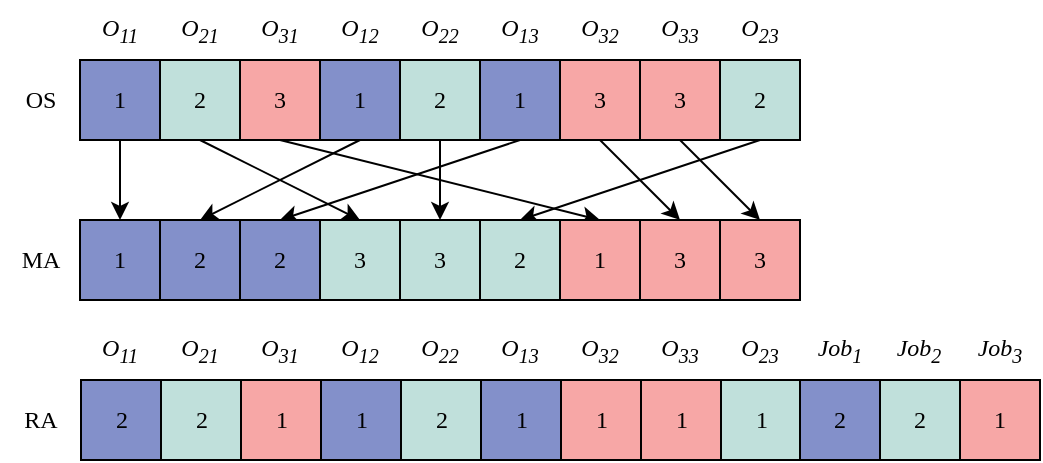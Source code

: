 <mxfile version="26.1.3">
  <diagram name="第 1 页" id="FliHqaYI9Ld0SkWBHxA6">
    <mxGraphModel dx="2074" dy="1098" grid="1" gridSize="10" guides="1" tooltips="1" connect="1" arrows="1" fold="1" page="1" pageScale="1" pageWidth="827" pageHeight="1169" math="0" shadow="0">
      <root>
        <mxCell id="0" />
        <mxCell id="1" parent="0" />
        <mxCell id="Ry1poMvAks46-VjdKIyW-1" value="&lt;i&gt;O&lt;sub&gt;11&lt;/sub&gt;&lt;/i&gt;" style="text;strokeColor=none;align=center;fillColor=none;html=1;verticalAlign=middle;whiteSpace=wrap;rounded=0;fontSize=12;fontFamily=Times New Roman;" vertex="1" parent="1">
          <mxGeometry x="160" y="650" width="40" height="30" as="geometry" />
        </mxCell>
        <mxCell id="Ry1poMvAks46-VjdKIyW-2" value="&lt;i&gt;O&lt;span&gt;&lt;sub&gt;12&lt;/sub&gt;&lt;/span&gt;&lt;/i&gt;" style="text;strokeColor=none;align=center;fillColor=none;html=1;verticalAlign=middle;whiteSpace=wrap;rounded=0;fontSize=12;fontFamily=Times New Roman;" vertex="1" parent="1">
          <mxGeometry x="280" y="650" width="40" height="30" as="geometry" />
        </mxCell>
        <mxCell id="Ry1poMvAks46-VjdKIyW-3" value="&lt;i&gt;O&lt;sub&gt;13&lt;/sub&gt;&lt;/i&gt;" style="text;strokeColor=none;align=center;fillColor=none;html=1;verticalAlign=middle;whiteSpace=wrap;rounded=0;fontSize=12;fontFamily=Times New Roman;" vertex="1" parent="1">
          <mxGeometry x="360" y="650" width="40" height="30" as="geometry" />
        </mxCell>
        <mxCell id="Ry1poMvAks46-VjdKIyW-4" value="&lt;i&gt;O&lt;sub&gt;33&lt;/sub&gt;&lt;/i&gt;" style="text;strokeColor=none;align=center;fillColor=none;html=1;verticalAlign=middle;whiteSpace=wrap;rounded=0;fontSize=12;fontFamily=Times New Roman;" vertex="1" parent="1">
          <mxGeometry x="440" y="650" width="40" height="30" as="geometry" />
        </mxCell>
        <mxCell id="Ry1poMvAks46-VjdKIyW-5" value="&lt;i&gt;O&lt;sub&gt;32&lt;/sub&gt;&lt;/i&gt;" style="text;strokeColor=none;align=center;fillColor=none;html=1;verticalAlign=middle;whiteSpace=wrap;rounded=0;fontSize=12;fontFamily=Times New Roman;" vertex="1" parent="1">
          <mxGeometry x="400" y="650" width="40" height="30" as="geometry" />
        </mxCell>
        <mxCell id="Ry1poMvAks46-VjdKIyW-6" value="&lt;i&gt;O&lt;sub&gt;31&lt;/sub&gt;&lt;/i&gt;" style="text;strokeColor=none;align=center;fillColor=none;html=1;verticalAlign=middle;whiteSpace=wrap;rounded=0;fontSize=12;fontFamily=Times New Roman;" vertex="1" parent="1">
          <mxGeometry x="240" y="650" width="40" height="30" as="geometry" />
        </mxCell>
        <mxCell id="Ry1poMvAks46-VjdKIyW-7" value="&lt;i&gt;O&lt;span&gt;&lt;sub&gt;21&lt;/sub&gt;&lt;/span&gt;&lt;/i&gt;" style="text;strokeColor=none;align=center;fillColor=none;html=1;verticalAlign=middle;whiteSpace=wrap;rounded=0;fontSize=12;fontFamily=Times New Roman;" vertex="1" parent="1">
          <mxGeometry x="200" y="650" width="40" height="30" as="geometry" />
        </mxCell>
        <mxCell id="Ry1poMvAks46-VjdKIyW-8" value="&lt;i&gt;O&lt;span&gt;&lt;sub&gt;23&lt;/sub&gt;&lt;/span&gt;&lt;/i&gt;" style="text;strokeColor=none;align=center;fillColor=none;html=1;verticalAlign=middle;whiteSpace=wrap;rounded=0;fontSize=12;fontFamily=Times New Roman;" vertex="1" parent="1">
          <mxGeometry x="480" y="650" width="40" height="30" as="geometry" />
        </mxCell>
        <mxCell id="Ry1poMvAks46-VjdKIyW-9" value="&lt;i&gt;O&lt;span&gt;&lt;sub&gt;22&lt;/sub&gt;&lt;/span&gt;&lt;/i&gt;" style="text;strokeColor=none;align=center;fillColor=none;html=1;verticalAlign=middle;whiteSpace=wrap;rounded=0;fontSize=12;fontFamily=Times New Roman;" vertex="1" parent="1">
          <mxGeometry x="320" y="650" width="40" height="30" as="geometry" />
        </mxCell>
        <mxCell id="Ry1poMvAks46-VjdKIyW-10" value="OS" style="text;html=1;align=center;verticalAlign=middle;resizable=0;points=[];autosize=1;strokeColor=none;fillColor=none;fontFamily=Times New Roman;" vertex="1" parent="1">
          <mxGeometry x="120" y="685" width="40" height="30" as="geometry" />
        </mxCell>
        <mxCell id="Ry1poMvAks46-VjdKIyW-11" value="MA" style="text;html=1;align=center;verticalAlign=middle;resizable=0;points=[];autosize=1;strokeColor=none;fillColor=none;fontFamily=Times New Roman;" vertex="1" parent="1">
          <mxGeometry x="120" y="765" width="40" height="30" as="geometry" />
        </mxCell>
        <mxCell id="Ry1poMvAks46-VjdKIyW-12" value="RA" style="text;html=1;align=center;verticalAlign=middle;resizable=0;points=[];autosize=1;strokeColor=none;fillColor=none;fontFamily=Times New Roman;" vertex="1" parent="1">
          <mxGeometry x="120" y="845" width="40" height="30" as="geometry" />
        </mxCell>
        <mxCell id="Ry1poMvAks46-VjdKIyW-13" value="&lt;i&gt;Job&lt;sub&gt;1&lt;/sub&gt;&lt;/i&gt;" style="text;strokeColor=none;align=center;fillColor=none;html=1;verticalAlign=middle;whiteSpace=wrap;rounded=0;fontSize=12;fontFamily=Times New Roman;" vertex="1" parent="1">
          <mxGeometry x="520" y="810" width="40" height="30" as="geometry" />
        </mxCell>
        <mxCell id="Ry1poMvAks46-VjdKIyW-14" value="&lt;i&gt;Job&lt;sub&gt;3&lt;/sub&gt;&lt;/i&gt;" style="text;strokeColor=none;align=center;fillColor=none;html=1;verticalAlign=middle;whiteSpace=wrap;rounded=0;fontSize=12;fontFamily=Times New Roman;" vertex="1" parent="1">
          <mxGeometry x="600" y="810" width="40" height="30" as="geometry" />
        </mxCell>
        <mxCell id="Ry1poMvAks46-VjdKIyW-15" value="&lt;i&gt;Job&lt;span&gt;&lt;sub&gt;2&lt;/sub&gt;&lt;/span&gt;&lt;/i&gt;" style="text;strokeColor=none;align=center;fillColor=none;html=1;verticalAlign=middle;whiteSpace=wrap;rounded=0;fontSize=12;fontFamily=Times New Roman;" vertex="1" parent="1">
          <mxGeometry x="559" y="810" width="41" height="30" as="geometry" />
        </mxCell>
        <mxCell id="Ry1poMvAks46-VjdKIyW-16" style="rounded=0;orthogonalLoop=1;jettySize=auto;html=1;exitX=0.5;exitY=1;exitDx=0;exitDy=0;entryX=0.5;entryY=0;entryDx=0;entryDy=0;" edge="1" parent="1" source="Ry1poMvAks46-VjdKIyW-17" target="Ry1poMvAks46-VjdKIyW-34">
          <mxGeometry relative="1" as="geometry" />
        </mxCell>
        <mxCell id="Ry1poMvAks46-VjdKIyW-17" value="1" style="whiteSpace=wrap;html=1;aspect=fixed;fillColor=#8390CA;strokeColor=light-dark(#000000,#446E2C);strokeWidth=1;fontFamily=Times New Roman;" vertex="1" parent="1">
          <mxGeometry x="160" y="680" width="40" height="40" as="geometry" />
        </mxCell>
        <mxCell id="Ry1poMvAks46-VjdKIyW-18" style="rounded=0;orthogonalLoop=1;jettySize=auto;html=1;exitX=0.5;exitY=1;exitDx=0;exitDy=0;entryX=0.5;entryY=0;entryDx=0;entryDy=0;" edge="1" parent="1" source="Ry1poMvAks46-VjdKIyW-19" target="Ry1poMvAks46-VjdKIyW-36">
          <mxGeometry relative="1" as="geometry" />
        </mxCell>
        <mxCell id="Ry1poMvAks46-VjdKIyW-19" value="2" style="whiteSpace=wrap;html=1;aspect=fixed;fillColor=#C0E0DB;strokeColor=light-dark(#000000,#446E2C);strokeWidth=1;fontFamily=Times New Roman;" vertex="1" parent="1">
          <mxGeometry x="200" y="680" width="40" height="40" as="geometry" />
        </mxCell>
        <mxCell id="Ry1poMvAks46-VjdKIyW-20" style="rounded=0;orthogonalLoop=1;jettySize=auto;html=1;exitX=0.5;exitY=1;exitDx=0;exitDy=0;entryX=0.5;entryY=0;entryDx=0;entryDy=0;" edge="1" parent="1" source="Ry1poMvAks46-VjdKIyW-21" target="Ry1poMvAks46-VjdKIyW-35">
          <mxGeometry relative="1" as="geometry" />
        </mxCell>
        <mxCell id="Ry1poMvAks46-VjdKIyW-21" value="1" style="whiteSpace=wrap;html=1;aspect=fixed;fillColor=#8390CA;strokeColor=light-dark(#000000,#446E2C);strokeWidth=1;fontFamily=Times New Roman;" vertex="1" parent="1">
          <mxGeometry x="280" y="680" width="40" height="40" as="geometry" />
        </mxCell>
        <mxCell id="Ry1poMvAks46-VjdKIyW-22" style="rounded=0;orthogonalLoop=1;jettySize=auto;html=1;exitX=0.5;exitY=1;exitDx=0;exitDy=0;entryX=0.5;entryY=0;entryDx=0;entryDy=0;" edge="1" parent="1" source="Ry1poMvAks46-VjdKIyW-23" target="Ry1poMvAks46-VjdKIyW-38">
          <mxGeometry relative="1" as="geometry" />
        </mxCell>
        <mxCell id="Ry1poMvAks46-VjdKIyW-23" value="3" style="whiteSpace=wrap;html=1;aspect=fixed;fillColor=#F7A7A6;strokeColor=light-dark(#000000,#446E2C);strokeWidth=1;fontFamily=Times New Roman;" vertex="1" parent="1">
          <mxGeometry x="240" y="680" width="40" height="40" as="geometry" />
        </mxCell>
        <mxCell id="Ry1poMvAks46-VjdKIyW-24" style="rounded=0;orthogonalLoop=1;jettySize=auto;html=1;exitX=0.5;exitY=1;exitDx=0;exitDy=0;entryX=0.5;entryY=0;entryDx=0;entryDy=0;" edge="1" parent="1" source="Ry1poMvAks46-VjdKIyW-25" target="Ry1poMvAks46-VjdKIyW-41">
          <mxGeometry relative="1" as="geometry" />
        </mxCell>
        <mxCell id="Ry1poMvAks46-VjdKIyW-25" value="3" style="whiteSpace=wrap;html=1;aspect=fixed;fillColor=#F7A7A6;strokeColor=light-dark(#000000,#446E2C);strokeWidth=1;fontFamily=Times New Roman;" vertex="1" parent="1">
          <mxGeometry x="400" y="680" width="40" height="40" as="geometry" />
        </mxCell>
        <mxCell id="Ry1poMvAks46-VjdKIyW-26" style="rounded=0;orthogonalLoop=1;jettySize=auto;html=1;exitX=0.5;exitY=1;exitDx=0;exitDy=0;entryX=0.5;entryY=0;entryDx=0;entryDy=0;" edge="1" parent="1" source="Ry1poMvAks46-VjdKIyW-27" target="Ry1poMvAks46-VjdKIyW-37">
          <mxGeometry relative="1" as="geometry" />
        </mxCell>
        <mxCell id="Ry1poMvAks46-VjdKIyW-27" value="1" style="whiteSpace=wrap;html=1;aspect=fixed;fillColor=#8390CA;strokeColor=light-dark(#000000,#446E2C);strokeWidth=1;fontFamily=Times New Roman;" vertex="1" parent="1">
          <mxGeometry x="360" y="680" width="40" height="40" as="geometry" />
        </mxCell>
        <mxCell id="Ry1poMvAks46-VjdKIyW-28" style="rounded=0;orthogonalLoop=1;jettySize=auto;html=1;exitX=0.5;exitY=1;exitDx=0;exitDy=0;entryX=0.5;entryY=0;entryDx=0;entryDy=0;" edge="1" parent="1" source="Ry1poMvAks46-VjdKIyW-29" target="Ry1poMvAks46-VjdKIyW-40">
          <mxGeometry relative="1" as="geometry" />
        </mxCell>
        <mxCell id="Ry1poMvAks46-VjdKIyW-29" value="2" style="whiteSpace=wrap;html=1;aspect=fixed;fillColor=#C0E0DB;strokeColor=light-dark(#000000,#446E2C);strokeWidth=1;fontFamily=Times New Roman;" vertex="1" parent="1">
          <mxGeometry x="320" y="680" width="40" height="40" as="geometry" />
        </mxCell>
        <mxCell id="Ry1poMvAks46-VjdKIyW-30" style="rounded=0;orthogonalLoop=1;jettySize=auto;html=1;exitX=0.5;exitY=1;exitDx=0;exitDy=0;entryX=0.5;entryY=0;entryDx=0;entryDy=0;" edge="1" parent="1" source="Ry1poMvAks46-VjdKIyW-31" target="Ry1poMvAks46-VjdKIyW-42">
          <mxGeometry relative="1" as="geometry" />
        </mxCell>
        <mxCell id="Ry1poMvAks46-VjdKIyW-31" value="3" style="whiteSpace=wrap;html=1;aspect=fixed;fillColor=#F7A7A6;strokeColor=light-dark(#000000,#446E2C);strokeWidth=1;fontFamily=Times New Roman;" vertex="1" parent="1">
          <mxGeometry x="440" y="680" width="40" height="40" as="geometry" />
        </mxCell>
        <mxCell id="Ry1poMvAks46-VjdKIyW-32" style="rounded=0;orthogonalLoop=1;jettySize=auto;html=1;exitX=0.5;exitY=1;exitDx=0;exitDy=0;entryX=0.5;entryY=0;entryDx=0;entryDy=0;" edge="1" parent="1" source="Ry1poMvAks46-VjdKIyW-33" target="Ry1poMvAks46-VjdKIyW-39">
          <mxGeometry relative="1" as="geometry" />
        </mxCell>
        <mxCell id="Ry1poMvAks46-VjdKIyW-33" value="2" style="whiteSpace=wrap;html=1;aspect=fixed;fillColor=#C0E0DB;strokeColor=light-dark(#000000,#446E2C);strokeWidth=1;fontFamily=Times New Roman;" vertex="1" parent="1">
          <mxGeometry x="480" y="680" width="40" height="40" as="geometry" />
        </mxCell>
        <mxCell id="Ry1poMvAks46-VjdKIyW-34" value="1" style="whiteSpace=wrap;html=1;aspect=fixed;fillColor=#8390CA;strokeColor=light-dark(#000000,#446E2C);strokeWidth=1;fontFamily=Times New Roman;" vertex="1" parent="1">
          <mxGeometry x="160" y="760" width="40" height="40" as="geometry" />
        </mxCell>
        <mxCell id="Ry1poMvAks46-VjdKIyW-35" value="2" style="whiteSpace=wrap;html=1;aspect=fixed;fillColor=#8390CA;strokeColor=light-dark(#000000,#446E2C);strokeWidth=1;fontFamily=Times New Roman;" vertex="1" parent="1">
          <mxGeometry x="200" y="760" width="40" height="40" as="geometry" />
        </mxCell>
        <mxCell id="Ry1poMvAks46-VjdKIyW-36" value="3" style="whiteSpace=wrap;html=1;aspect=fixed;fillColor=#C0E0DB;strokeColor=light-dark(#000000,#446E2C);strokeWidth=1;fontFamily=Times New Roman;" vertex="1" parent="1">
          <mxGeometry x="280" y="760" width="40" height="40" as="geometry" />
        </mxCell>
        <mxCell id="Ry1poMvAks46-VjdKIyW-37" value="2" style="whiteSpace=wrap;html=1;aspect=fixed;fillColor=#8390CA;strokeColor=light-dark(#000000,#446E2C);strokeWidth=1;fontFamily=Times New Roman;" vertex="1" parent="1">
          <mxGeometry x="240" y="760" width="40" height="40" as="geometry" />
        </mxCell>
        <mxCell id="Ry1poMvAks46-VjdKIyW-38" value="1" style="whiteSpace=wrap;html=1;aspect=fixed;fillColor=#F7A7A6;strokeColor=light-dark(#000000,#446E2C);strokeWidth=1;fontFamily=Times New Roman;" vertex="1" parent="1">
          <mxGeometry x="400" y="760" width="40" height="40" as="geometry" />
        </mxCell>
        <mxCell id="Ry1poMvAks46-VjdKIyW-39" value="2" style="whiteSpace=wrap;html=1;aspect=fixed;fillColor=#C0E0DB;strokeColor=light-dark(#000000,#446E2C);strokeWidth=1;fontFamily=Times New Roman;" vertex="1" parent="1">
          <mxGeometry x="360" y="760" width="40" height="40" as="geometry" />
        </mxCell>
        <mxCell id="Ry1poMvAks46-VjdKIyW-40" value="3" style="whiteSpace=wrap;html=1;aspect=fixed;fillColor=#C0E0DB;strokeColor=light-dark(#000000,#446E2C);strokeWidth=1;fontFamily=Times New Roman;" vertex="1" parent="1">
          <mxGeometry x="320" y="760" width="40" height="40" as="geometry" />
        </mxCell>
        <mxCell id="Ry1poMvAks46-VjdKIyW-41" value="3" style="whiteSpace=wrap;html=1;aspect=fixed;fillColor=#F7A7A6;strokeColor=light-dark(#000000,#446E2C);strokeWidth=1;fontFamily=Times New Roman;" vertex="1" parent="1">
          <mxGeometry x="440" y="760" width="40" height="40" as="geometry" />
        </mxCell>
        <mxCell id="Ry1poMvAks46-VjdKIyW-42" value="3" style="whiteSpace=wrap;html=1;aspect=fixed;fillColor=#F7A7A6;strokeColor=light-dark(#000000,#446E2C);strokeWidth=1;fontFamily=Times New Roman;" vertex="1" parent="1">
          <mxGeometry x="480" y="760" width="40" height="40" as="geometry" />
        </mxCell>
        <mxCell id="Ry1poMvAks46-VjdKIyW-43" value="2" style="whiteSpace=wrap;html=1;aspect=fixed;fillColor=#8390CA;strokeColor=light-dark(#000000,#446E2C);strokeWidth=1;fontFamily=Times New Roman;" vertex="1" parent="1">
          <mxGeometry x="160.5" y="840" width="40" height="40" as="geometry" />
        </mxCell>
        <mxCell id="Ry1poMvAks46-VjdKIyW-44" value="2" style="whiteSpace=wrap;html=1;aspect=fixed;fillColor=#C0E0DB;strokeColor=light-dark(#000000,#446E2C);strokeWidth=1;fontFamily=Times New Roman;" vertex="1" parent="1">
          <mxGeometry x="200.5" y="840" width="40" height="40" as="geometry" />
        </mxCell>
        <mxCell id="Ry1poMvAks46-VjdKIyW-45" value="1" style="whiteSpace=wrap;html=1;aspect=fixed;fillColor=#8390CA;strokeColor=light-dark(#000000,#446E2C);strokeWidth=1;fontFamily=Times New Roman;" vertex="1" parent="1">
          <mxGeometry x="280.5" y="840" width="40" height="40" as="geometry" />
        </mxCell>
        <mxCell id="Ry1poMvAks46-VjdKIyW-46" value="1" style="whiteSpace=wrap;html=1;aspect=fixed;fillColor=#F7A7A6;strokeColor=light-dark(#000000,#446E2C);strokeWidth=1;fontFamily=Times New Roman;" vertex="1" parent="1">
          <mxGeometry x="240.5" y="840" width="40" height="40" as="geometry" />
        </mxCell>
        <mxCell id="Ry1poMvAks46-VjdKIyW-47" value="1" style="whiteSpace=wrap;html=1;aspect=fixed;fillColor=#F7A7A6;strokeColor=light-dark(#000000,#446E2C);strokeWidth=1;fontFamily=Times New Roman;" vertex="1" parent="1">
          <mxGeometry x="400.5" y="840" width="40" height="40" as="geometry" />
        </mxCell>
        <mxCell id="Ry1poMvAks46-VjdKIyW-48" value="1" style="whiteSpace=wrap;html=1;aspect=fixed;fillColor=#8390CA;strokeColor=light-dark(#000000,#446E2C);strokeWidth=1;fontFamily=Times New Roman;" vertex="1" parent="1">
          <mxGeometry x="360.5" y="840" width="40" height="40" as="geometry" />
        </mxCell>
        <mxCell id="Ry1poMvAks46-VjdKIyW-49" value="2" style="whiteSpace=wrap;html=1;aspect=fixed;fillColor=#C0E0DB;strokeColor=light-dark(#000000,#446E2C);strokeWidth=1;fontFamily=Times New Roman;" vertex="1" parent="1">
          <mxGeometry x="320.5" y="840" width="40" height="40" as="geometry" />
        </mxCell>
        <mxCell id="Ry1poMvAks46-VjdKIyW-50" value="1" style="whiteSpace=wrap;html=1;aspect=fixed;fillColor=#F7A7A6;strokeColor=light-dark(#000000,#446E2C);strokeWidth=1;fontFamily=Times New Roman;" vertex="1" parent="1">
          <mxGeometry x="440.5" y="840" width="40" height="40" as="geometry" />
        </mxCell>
        <mxCell id="Ry1poMvAks46-VjdKIyW-51" value="1" style="whiteSpace=wrap;html=1;aspect=fixed;fillColor=#C0E0DB;strokeColor=light-dark(#000000,#446E2C);strokeWidth=1;fontFamily=Times New Roman;" vertex="1" parent="1">
          <mxGeometry x="480.5" y="840" width="40" height="40" as="geometry" />
        </mxCell>
        <mxCell id="Ry1poMvAks46-VjdKIyW-52" value="2" style="whiteSpace=wrap;html=1;aspect=fixed;fillColor=#8390CA;strokeColor=light-dark(#000000,#446E2C);strokeWidth=1;fontFamily=Times New Roman;" vertex="1" parent="1">
          <mxGeometry x="520" y="840" width="40" height="40" as="geometry" />
        </mxCell>
        <mxCell id="Ry1poMvAks46-VjdKIyW-53" value="1" style="whiteSpace=wrap;html=1;aspect=fixed;fillColor=#F7A7A6;strokeColor=light-dark(#000000,#446E2C);strokeWidth=1;fontFamily=Times New Roman;" vertex="1" parent="1">
          <mxGeometry x="600" y="840" width="40" height="40" as="geometry" />
        </mxCell>
        <mxCell id="Ry1poMvAks46-VjdKIyW-54" value="2" style="whiteSpace=wrap;html=1;aspect=fixed;fillColor=#C0E0DB;strokeColor=light-dark(#000000,#446E2C);strokeWidth=1;fontFamily=Times New Roman;" vertex="1" parent="1">
          <mxGeometry x="560" y="840" width="40" height="40" as="geometry" />
        </mxCell>
        <mxCell id="Ry1poMvAks46-VjdKIyW-55" value="&lt;i&gt;O&lt;sub&gt;11&lt;/sub&gt;&lt;/i&gt;" style="text;strokeColor=none;align=center;fillColor=none;html=1;verticalAlign=middle;whiteSpace=wrap;rounded=0;fontSize=12;fontFamily=Times New Roman;" vertex="1" parent="1">
          <mxGeometry x="160" y="810" width="40" height="30" as="geometry" />
        </mxCell>
        <mxCell id="Ry1poMvAks46-VjdKIyW-56" value="&lt;i&gt;O&lt;span&gt;&lt;sub&gt;12&lt;/sub&gt;&lt;/span&gt;&lt;/i&gt;" style="text;strokeColor=none;align=center;fillColor=none;html=1;verticalAlign=middle;whiteSpace=wrap;rounded=0;fontSize=12;fontFamily=Times New Roman;" vertex="1" parent="1">
          <mxGeometry x="280" y="810" width="40" height="30" as="geometry" />
        </mxCell>
        <mxCell id="Ry1poMvAks46-VjdKIyW-57" value="&lt;i&gt;O&lt;sub&gt;13&lt;/sub&gt;&lt;/i&gt;" style="text;strokeColor=none;align=center;fillColor=none;html=1;verticalAlign=middle;whiteSpace=wrap;rounded=0;fontSize=12;fontFamily=Times New Roman;" vertex="1" parent="1">
          <mxGeometry x="360" y="810" width="40" height="30" as="geometry" />
        </mxCell>
        <mxCell id="Ry1poMvAks46-VjdKIyW-58" value="&lt;i&gt;O&lt;sub&gt;33&lt;/sub&gt;&lt;/i&gt;" style="text;strokeColor=none;align=center;fillColor=none;html=1;verticalAlign=middle;whiteSpace=wrap;rounded=0;fontSize=12;fontFamily=Times New Roman;" vertex="1" parent="1">
          <mxGeometry x="440" y="810" width="40" height="30" as="geometry" />
        </mxCell>
        <mxCell id="Ry1poMvAks46-VjdKIyW-59" value="&lt;i&gt;O&lt;sub&gt;32&lt;/sub&gt;&lt;/i&gt;" style="text;strokeColor=none;align=center;fillColor=none;html=1;verticalAlign=middle;whiteSpace=wrap;rounded=0;fontSize=12;fontFamily=Times New Roman;" vertex="1" parent="1">
          <mxGeometry x="400" y="810" width="40" height="30" as="geometry" />
        </mxCell>
        <mxCell id="Ry1poMvAks46-VjdKIyW-60" value="&lt;i&gt;O&lt;sub&gt;31&lt;/sub&gt;&lt;/i&gt;" style="text;strokeColor=none;align=center;fillColor=none;html=1;verticalAlign=middle;whiteSpace=wrap;rounded=0;fontSize=12;fontFamily=Times New Roman;" vertex="1" parent="1">
          <mxGeometry x="240" y="810" width="40" height="30" as="geometry" />
        </mxCell>
        <mxCell id="Ry1poMvAks46-VjdKIyW-61" value="&lt;i&gt;O&lt;span&gt;&lt;sub&gt;21&lt;/sub&gt;&lt;/span&gt;&lt;/i&gt;" style="text;strokeColor=none;align=center;fillColor=none;html=1;verticalAlign=middle;whiteSpace=wrap;rounded=0;fontSize=12;fontFamily=Times New Roman;" vertex="1" parent="1">
          <mxGeometry x="200" y="810" width="40" height="30" as="geometry" />
        </mxCell>
        <mxCell id="Ry1poMvAks46-VjdKIyW-62" value="&lt;i&gt;O&lt;span&gt;&lt;sub&gt;23&lt;/sub&gt;&lt;/span&gt;&lt;/i&gt;" style="text;strokeColor=none;align=center;fillColor=none;html=1;verticalAlign=middle;whiteSpace=wrap;rounded=0;fontSize=12;fontFamily=Times New Roman;" vertex="1" parent="1">
          <mxGeometry x="480" y="810" width="40" height="30" as="geometry" />
        </mxCell>
        <mxCell id="Ry1poMvAks46-VjdKIyW-63" value="&lt;i&gt;O&lt;span&gt;&lt;sub&gt;22&lt;/sub&gt;&lt;/span&gt;&lt;/i&gt;" style="text;strokeColor=none;align=center;fillColor=none;html=1;verticalAlign=middle;whiteSpace=wrap;rounded=0;fontSize=12;fontFamily=Times New Roman;" vertex="1" parent="1">
          <mxGeometry x="320" y="810" width="40" height="30" as="geometry" />
        </mxCell>
      </root>
    </mxGraphModel>
  </diagram>
</mxfile>
